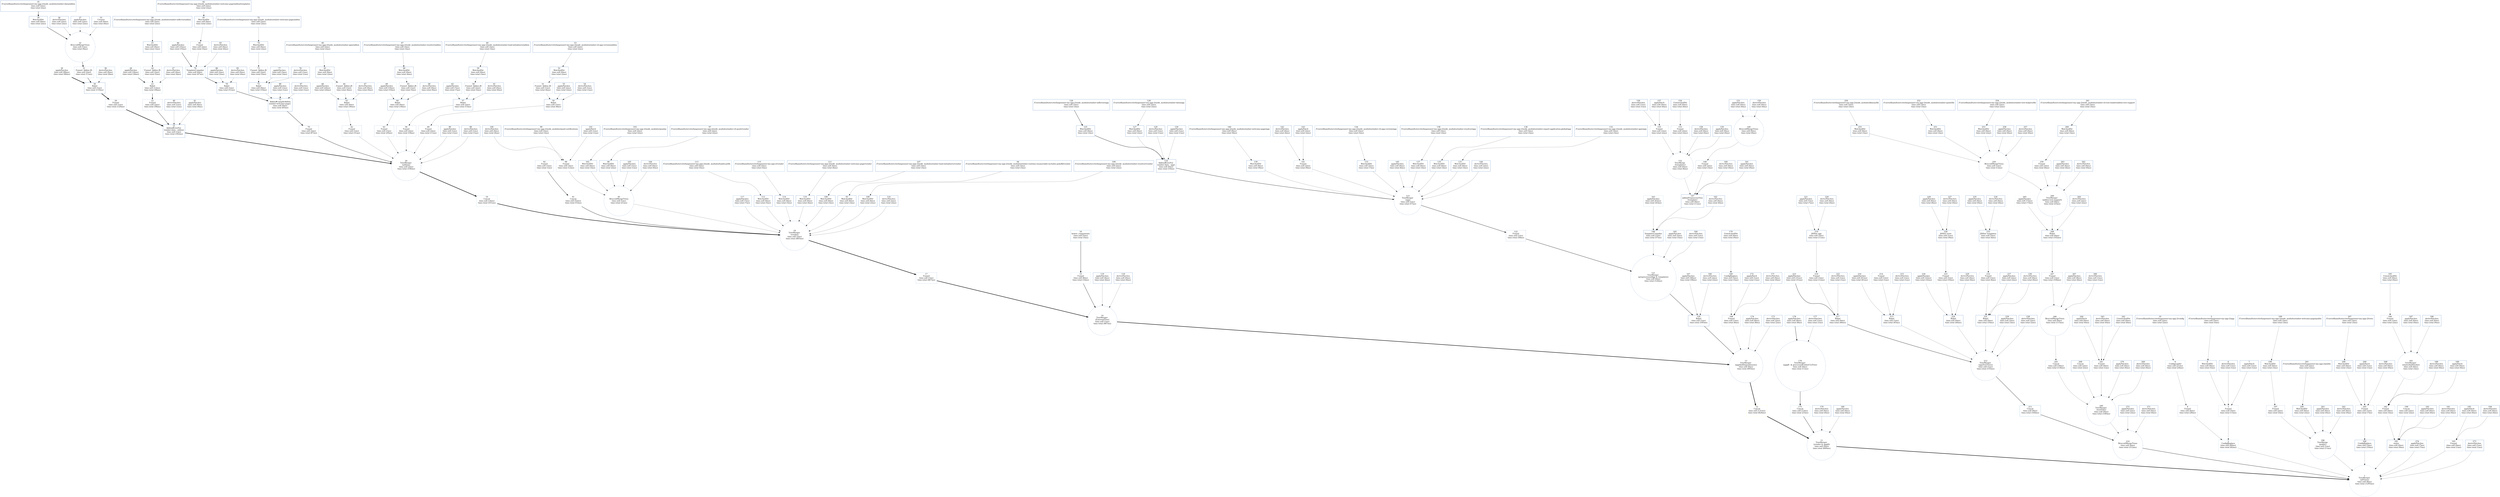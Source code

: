 digraph G { ratio = "auto" 1 [shape=circle, style=dashed, colorscheme="rdylbu9", color=8, label=" 1 
TreeMerger 
(allTrees)
 time.self (8ms) 
 time.total (1295ms) 
 "]
 11 -> 1[penwidth=3 ] 
 210 -> 1[penwidth=1.5 ] 
 2 -> 1[penwidth=0.5 ] 
 196 -> 1[penwidth=0.5 ] 
 204 -> 1[penwidth=0.5 ] 
 181 -> 1[penwidth=0.5 ] 
 274 -> 1[penwidth=0.5 ] 
 193 -> 1[penwidth=0.5 ] 
 273 -> 1[penwidth=0.5 ] 
 2 [shape=box, style=solid, colorscheme="rdylbu9", color=7, label=" 2 
ConfigReplace
 time.self (40ms) 
 time.total (82ms) 
 "]
 8 -> 2[penwidth=0.5 ] 
 3 -> 2[penwidth=0.5 ] 
 3 [shape=box, style=dashed, colorscheme="rdylbu9", color=8, label=" 3 
Funnel
 time.self (5ms) 
 time.total (13ms) 
 "]
 4 -> 3[penwidth=0.5 ] 
 6 -> 3[penwidth=0.5 ] 
 7 -> 3[penwidth=0.5 ] 
 4 [shape=box, style=solid, colorscheme="rdylbu9", color=9, label=" 4 
WatchedDir
 time.self (0ms) 
 time.total (5ms) 
 "]
 5 -> 4[penwidth=0.5 ] 
 5 [shape=box, style=solid, colorscheme="rdylbu9", color=8, label=" 5 
/Users/dhamilto/src/stefanpenner/-my-app-2/app
 time.self (5ms) 
 time.total (5ms) 
 "]
 6 [shape=box, style=solid, colorscheme="rdylbu9", color=9, label=" 6 
derivePatches
 time.self (1ms) 
 time.total (1ms) 
 "]
 7 [shape=box, style=solid, colorscheme="rdylbu9", color=9, label=" 7 
applyPatch
 time.self (1ms) 
 time.total (1ms) 
 "]
 8 [shape=box, style=dashed, colorscheme="rdylbu9", color=9, label=" 8 
Funnel
 time.self (4ms) 
 time.total (28ms) 
 "]
 9 -> 8[penwidth=0.5 ] 
 9 [shape=box, style=solid, colorscheme="rdylbu9", color=7, label=" 9 
ConfigLoader
 time.self (21ms) 
 time.total (24ms) 
 "]
 10 -> 9[penwidth=0.5 ] 
 10 [shape=box, style=solid, colorscheme="rdylbu9", color=9, label=" 10 
/Users/dhamilto/src/stefanpenner/-my-app-2/config
 time.self (2ms) 
 time.total (2ms) 
 "]
 11 [shape=circle, style=dashed, colorscheme="rdylbu9", color=9, label=" 11 
TreeMerger 
(vendor & appJS)
 time.self (0ms) 
 time.total (849ms) 
 "]
 12 -> 11[penwidth=3 ] 
 175 -> 11[penwidth=1.5 ] 
 179 -> 11[penwidth=0.5 ] 
 180 -> 11[penwidth=0.5 ] 
 12 [shape=box, style=solid, colorscheme="rdylbu9", color=5, label=" 12 
Concat
 time.self (131ms) 
 time.total (824ms) 
 "]
 13 -> 12[penwidth=3 ] 
 13 [shape=circle, style=dashed, colorscheme="rdylbu9", color=9, label=" 13 
TreeMerger 
(appAndDependencies)
 time.self (0ms) 
 time.total (693ms) 
 "]
 14 -> 13[penwidth=3 ] 
 120 -> 13[penwidth=1.5 ] 
 168 -> 13[penwidth=0.5 ] 
 174 -> 13[penwidth=0.5 ] 
 173 -> 13[penwidth=0.5 ] 
 14 [shape=circle, style=dashed, colorscheme="rdylbu9", color=9, label=" 14 
TreeMerger 
(ExternalTree)
 time.self (1ms) 
 time.total (487ms) 
 "]
 17 -> 14[penwidth=3 ] 
 15 -> 14[penwidth=1.5 ] 
 119 -> 14[penwidth=0.5 ] 
 118 -> 14[penwidth=0.5 ] 
 15 [shape=box, style=dashed, colorscheme="rdylbu9", color=8, label=" 15 
Funnel
 time.self (8ms) 
 time.total (14ms) 
 "]
 16 -> 15[penwidth=1.5 ] 
 16 [shape=box, style=solid, colorscheme="rdylbu9", color=8, label=" 16 
bower_components
 time.self (5ms) 
 time.total (5ms) 
 "]
 17 [shape=box, style=dashed, colorscheme="rdylbu9", color=9, label=" 17 
Funnel
 time.self (1ms) 
 time.total (467ms) 
 "]
 18 -> 17[penwidth=3 ] 
 18 [shape=circle, style=dashed, colorscheme="rdylbu9", color=9, label=" 18 
TreeMerger 
(vendor)
 time.self (2ms) 
 time.total (465ms) 
 "]
 19 -> 18[penwidth=3 ] 
 91 -> 18[penwidth=1.5 ] 
 95 -> 18[penwidth=0.5 ] 
 117 -> 18[penwidth=0.5 ] 
 112 -> 18[penwidth=0.5 ] 
 114 -> 18[penwidth=0.5 ] 
 110 -> 18[penwidth=0.5 ] 
 106 -> 18[penwidth=0.5 ] 
 93 -> 18[penwidth=0.5 ] 
 108 -> 18[penwidth=0.5 ] 
 116 -> 18[penwidth=0.5 ] 
 19 [shape=box, style=solid, colorscheme="rdylbu9", color=7, label=" 19 
Concat
 time.self (14ms) 
 time.total (351ms) 
 "]
 20 -> 19[penwidth=3 ] 
 20 [shape=circle, style=dashed, colorscheme="rdylbu9", color=9, label=" 20 
TreeMerger 
(addons)
 time.self (2ms) 
 time.total (336ms) 
 "]
 21 -> 20[penwidth=3 ] 
 70 -> 20[penwidth=1.5 ] 
 42 -> 20[penwidth=0.5 ] 
 63 -> 20[penwidth=0.5 ] 
 56 -> 20[penwidth=0.5 ] 
 49 -> 20[penwidth=0.5 ] 
 90 -> 20[penwidth=0.5 ] 
 89 -> 20[penwidth=0.5 ] 
 21 [shape=box, style=solid, colorscheme="rdylbu9", color=9, label=" 21 
Addon#treeFor 
(ember-data - addon)
 time.self (1ms) 
 time.total (182ms) 
 "]
 29 -> 21[penwidth=3 ] 
 22 -> 21[penwidth=1.5 ] 
 40 -> 21[penwidth=0.5 ] 
 41 -> 21[penwidth=0.5 ] 
 22 [shape=box, style=dashed, colorscheme="rdylbu9", color=9, label=" 22 
Funnel
 time.self (2ms) 
 time.total (58ms) 
 "]
 23 -> 22[penwidth=1.5 ] 
 23 [shape=box, style=solid, colorscheme="rdylbu9", color=7, label=" 23 
Babel
 time.self (12ms) 
 time.total (56ms) 
 "]
 28 -> 23[penwidth=1.5 ] 
 24 -> 23[penwidth=0.5 ] 
 27 -> 23[penwidth=0.5 ] 
 24 [shape=box, style=dashed, colorscheme="rdylbu9", color=9, label=" 24 
Funnel: Addon JS
 time.self (2ms) 
 time.total (5ms) 
 "]
 25 -> 24[penwidth=0.5 ] 
 25 [shape=box, style=solid, colorscheme="rdylbu9", color=9, label=" 25 
WatchedDir
 time.self (0ms) 
 time.total (3ms) 
 "]
 26 -> 25[penwidth=0.5 ] 
 26 [shape=box, style=solid, colorscheme="rdylbu9", color=9, label=" 26 
/Users/dhamilto/src/stefanpenner/-my-app-2/node_modules/ember-inflector/addon
 time.self (2ms) 
 time.total (2ms) 
 "]
 27 [shape=box, style=solid, colorscheme="rdylbu9", color=9, label=" 27 
derivePatches
 time.self (4ms) 
 time.total (4ms) 
 "]
 28 [shape=box, style=solid, colorscheme="rdylbu9", color=7, label=" 28 
applyPatches
 time.self (34ms) 
 time.total (34ms) 
 "]
 29 [shape=box, style=dashed, colorscheme="rdylbu9", color=9, label=" 29 
Funnel
 time.self (1ms) 
 time.total (120ms) 
 "]
 30 -> 29[penwidth=3 ] 
 30 [shape=box, style=solid, colorscheme="rdylbu9", color=9, label=" 30 
Babel
 time.self (1ms) 
 time.total (119ms) 
 "]
 39 -> 30[penwidth=3 ] 
 31 -> 30[penwidth=1.5 ] 
 38 -> 30[penwidth=0.5 ] 
 31 [shape=box, style=dashed, colorscheme="rdylbu9", color=9, label=" 31 
Funnel: Addon JS
 time.self (2ms) 
 time.total (11ms) 
 "]
 32 -> 31[penwidth=1.5 ] 
 32 [shape=circle, style=dashed, colorscheme="rdylbu9", color=9, label=" 32 
BroccoliMergeTrees
 time.self (1ms) 
 time.total (9ms) 
 "]
 34 -> 32[penwidth=1.5 ] 
 36 -> 32[penwidth=0.5 ] 
 37 -> 32[penwidth=0.5 ] 
 33 -> 32[penwidth=0.5 ] 
 33 [shape=box, style=solid, colorscheme="rdylbu9", color=9, label=" 33 
Creator
 time.self (0ms) 
 time.total (0ms) 
 "]
 34 [shape=box, style=solid, colorscheme="rdylbu9", color=9, label=" 34 
WatchedDir
 time.self (0ms) 
 time.total (2ms) 
 "]
 35 -> 34[penwidth=1.5 ] 
 35 [shape=box, style=solid, colorscheme="rdylbu9", color=9, label=" 35 
/Users/dhamilto/src/stefanpenner/-my-app-2/node_modules/ember-data/addon
 time.self (2ms) 
 time.total (2ms) 
 "]
 36 [shape=box, style=solid, colorscheme="rdylbu9", color=9, label=" 36 
derivePatches
 time.self (2ms) 
 time.total (2ms) 
 "]
 37 [shape=box, style=solid, colorscheme="rdylbu9", color=9, label=" 37 
applyPatches
 time.self (2ms) 
 time.total (2ms) 
 "]
 38 [shape=box, style=solid, colorscheme="rdylbu9", color=8, label=" 38 
derivePatches
 time.self (9ms) 
 time.total (9ms) 
 "]
 39 [shape=box, style=solid, colorscheme="rdylbu9", color=6, label=" 39 
applyPatches
 time.self (96ms) 
 time.total (96ms) 
 "]
 40 [shape=box, style=solid, colorscheme="rdylbu9", color=9, label=" 40 
derivePatches
 time.self (1ms) 
 time.total (1ms) 
 "]
 41 [shape=box, style=solid, colorscheme="rdylbu9", color=9, label=" 41 
applyPatches
 time.self (0ms) 
 time.total (0ms) 
 "]
 42 [shape=box, style=dashed, colorscheme="rdylbu9", color=9, label=" 42 
Funnel
 time.self (1ms) 
 time.total (31ms) 
 "]
 43 -> 42[penwidth=0.5 ] 
 43 [shape=box, style=solid, colorscheme="rdylbu9", color=9, label=" 43 
Babel
 time.self (0ms) 
 time.total (30ms) 
 "]
 48 -> 43[penwidth=0.5 ] 
 44 -> 43[penwidth=0.5 ] 
 47 -> 43[penwidth=0.5 ] 
 44 [shape=box, style=dashed, colorscheme="rdylbu9", color=9, label=" 44 
Funnel: Addon JS
 time.self (1ms) 
 time.total (4ms) 
 "]
 45 -> 44[penwidth=0.5 ] 
 45 [shape=box, style=solid, colorscheme="rdylbu9", color=9, label=" 45 
WatchedDir
 time.self (0ms) 
 time.total (2ms) 
 "]
 46 -> 45[penwidth=0.5 ] 
 46 [shape=box, style=solid, colorscheme="rdylbu9", color=9, label=" 46 
/Users/dhamilto/src/stefanpenner/-my-app-2/node_modules/ember-ajax/addon
 time.self (2ms) 
 time.total (2ms) 
 "]
 47 [shape=box, style=solid, colorscheme="rdylbu9", color=9, label=" 47 
derivePatches
 time.self (0ms) 
 time.total (0ms) 
 "]
 48 [shape=box, style=solid, colorscheme="rdylbu9", color=7, label=" 48 
applyPatches
 time.self (24ms) 
 time.total (24ms) 
 "]
 49 [shape=box, style=dashed, colorscheme="rdylbu9", color=9, label=" 49 
Funnel
 time.self (2ms) 
 time.total (11ms) 
 "]
 50 -> 49[penwidth=0.5 ] 
 50 [shape=box, style=solid, colorscheme="rdylbu9", color=9, label=" 50 
Babel
 time.self (1ms) 
 time.total (8ms) 
 "]
 51 -> 50[penwidth=0.5 ] 
 55 -> 50[penwidth=0.5 ] 
 54 -> 50[penwidth=0.5 ] 
 51 [shape=box, style=dashed, colorscheme="rdylbu9", color=9, label=" 51 
Funnel: Addon JS
 time.self (1ms) 
 time.total (4ms) 
 "]
 52 -> 51[penwidth=0.5 ] 
 52 [shape=box, style=solid, colorscheme="rdylbu9", color=9, label=" 52 
WatchedDir
 time.self (0ms) 
 time.total (2ms) 
 "]
 53 -> 52[penwidth=0.5 ] 
 53 [shape=box, style=solid, colorscheme="rdylbu9", color=9, label=" 53 
/Users/dhamilto/src/stefanpenner/-my-app-2/node_modules/ember-cli-app-version/addon
 time.self (2ms) 
 time.total (2ms) 
 "]
 54 [shape=box, style=solid, colorscheme="rdylbu9", color=9, label=" 54 
derivePatches
 time.self (1ms) 
 time.total (1ms) 
 "]
 55 [shape=box, style=solid, colorscheme="rdylbu9", color=9, label=" 55 
applyPatches
 time.self (2ms) 
 time.total (2ms) 
 "]
 56 [shape=box, style=dashed, colorscheme="rdylbu9", color=9, label=" 56 
Funnel
 time.self (2ms) 
 time.total (18ms) 
 "]
 57 -> 56[penwidth=0.5 ] 
 57 [shape=box, style=solid, colorscheme="rdylbu9", color=9, label=" 57 
Babel
 time.self (2ms) 
 time.total (15ms) 
 "]
 62 -> 57[penwidth=0.5 ] 
 58 -> 57[penwidth=0.5 ] 
 61 -> 57[penwidth=0.5 ] 
 58 [shape=box, style=dashed, colorscheme="rdylbu9", color=9, label=" 58 
Funnel: Addon JS
 time.self (2ms) 
 time.total (5ms) 
 "]
 59 -> 58[penwidth=0.5 ] 
 59 [shape=box, style=solid, colorscheme="rdylbu9", color=9, label=" 59 
WatchedDir
 time.self (0ms) 
 time.total (3ms) 
 "]
 60 -> 59[penwidth=0.5 ] 
 60 [shape=box, style=solid, colorscheme="rdylbu9", color=9, label=" 60 
/Users/dhamilto/src/stefanpenner/-my-app-2/node_modules/ember-load-initializers/addon
 time.self (3ms) 
 time.total (3ms) 
 "]
 61 [shape=box, style=solid, colorscheme="rdylbu9", color=9, label=" 61 
derivePatches
 time.self (0ms) 
 time.total (0ms) 
 "]
 62 [shape=box, style=solid, colorscheme="rdylbu9", color=8, label=" 62 
applyPatches
 time.self (7ms) 
 time.total (7ms) 
 "]
 63 [shape=box, style=dashed, colorscheme="rdylbu9", color=9, label=" 63 
Funnel
 time.self (1ms) 
 time.total (20ms) 
 "]
 64 -> 63[penwidth=0.5 ] 
 64 [shape=box, style=solid, colorscheme="rdylbu9", color=9, label=" 64 
Babel
 time.self (0ms) 
 time.total (18ms) 
 "]
 69 -> 64[penwidth=0.5 ] 
 65 -> 64[penwidth=0.5 ] 
 68 -> 64[penwidth=0.5 ] 
 65 [shape=box, style=dashed, colorscheme="rdylbu9", color=9, label=" 65 
Funnel: Addon JS
 time.self (1ms) 
 time.total (5ms) 
 "]
 66 -> 65[penwidth=0.5 ] 
 66 [shape=box, style=solid, colorscheme="rdylbu9", color=9, label=" 66 
WatchedDir
 time.self (0ms) 
 time.total (4ms) 
 "]
 67 -> 66[penwidth=0.5 ] 
 67 [shape=box, style=solid, colorscheme="rdylbu9", color=9, label=" 67 
/Users/dhamilto/src/stefanpenner/-my-app-2/node_modules/ember-resolver/addon
 time.self (3ms) 
 time.total (3ms) 
 "]
 68 [shape=box, style=solid, colorscheme="rdylbu9", color=9, label=" 68 
derivePatches
 time.self (0ms) 
 time.total (0ms) 
 "]
 69 [shape=box, style=solid, colorscheme="rdylbu9", color=7, label=" 69 
applyPatches
 time.self (10ms) 
 time.total (10ms) 
 "]
 70 [shape=box, style=dashed, colorscheme="rdylbu9", color=9, label=" 70 
Funnel
 time.self (2ms) 
 time.total (67ms) 
 "]
 71 -> 70[penwidth=1.5 ] 
 71 [shape=box, style=solid, colorscheme="rdylbu9", color=9, label=" 71 
Addon#compileAddon
(ember-welcome-page) 
 time.self (0ms) 
 time.total (65ms) 
 "]
 78 -> 71[penwidth=1.5 ] 
 72 -> 71[penwidth=0.5 ] 
 88 -> 71[penwidth=0.5 ] 
 87 -> 71[penwidth=0.5 ] 
 72 [shape=box, style=solid, colorscheme="rdylbu9", color=9, label=" 72 
Babel
 time.self (0ms) 
 time.total (10ms) 
 "]
 73 -> 72[penwidth=0.5 ] 
 77 -> 72[penwidth=0.5 ] 
 76 -> 72[penwidth=0.5 ] 
 73 [shape=box, style=dashed, colorscheme="rdylbu9", color=9, label=" 73 
Funnel: Addon JS
 time.self (2ms) 
 time.total (5ms) 
 "]
 74 -> 73[penwidth=0.5 ] 
 74 [shape=box, style=solid, colorscheme="rdylbu9", color=9, label=" 74 
WatchedDir
 time.self (0ms) 
 time.total (2ms) 
 "]
 75 -> 74[penwidth=0.5 ] 
 75 [shape=box, style=solid, colorscheme="rdylbu9", color=9, label=" 75 
/Users/dhamilto/src/stefanpenner/-my-app-2/node_modules/ember-welcome-page/addon
 time.self (2ms) 
 time.total (2ms) 
 "]
 76 [shape=box, style=solid, colorscheme="rdylbu9", color=9, label=" 76 
derivePatches
 time.self (1ms) 
 time.total (1ms) 
 "]
 77 [shape=box, style=solid, colorscheme="rdylbu9", color=9, label=" 77 
applyPatches
 time.self (3ms) 
 time.total (3ms) 
 "]
 78 [shape=box, style=solid, colorscheme="rdylbu9", color=9, label=" 78 
Babel
 time.self (1ms) 
 time.total (51ms) 
 "]
 79 -> 78[penwidth=1.5 ] 
 86 -> 78[penwidth=0.5 ] 
 85 -> 78[penwidth=0.5 ] 
 79 [shape=box, style=solid, colorscheme="rdylbu9", color=8, label=" 79 
TemplateCompiler
 time.self (6ms) 
 time.total (47ms) 
 "]
 84 -> 79[penwidth=1.5 ] 
 80 -> 79[penwidth=0.5 ] 
 83 -> 79[penwidth=0.5 ] 
 80 [shape=box, style=dashed, colorscheme="rdylbu9", color=9, label=" 80 
Funnel
 time.self (2ms) 
 time.total (5ms) 
 "]
 81 -> 80[penwidth=0.5 ] 
 81 [shape=box, style=solid, colorscheme="rdylbu9", color=9, label=" 81 
WatchedDir
 time.self (0ms) 
 time.total (2ms) 
 "]
 82 -> 81[penwidth=0.5 ] 
 82 [shape=box, style=solid, colorscheme="rdylbu9", color=9, label=" 82 
/Users/dhamilto/src/stefanpenner/-my-app-2/node_modules/ember-welcome-page/addon/templates
 time.self (2ms) 
 time.total (2ms) 
 "]
 83 [shape=box, style=solid, colorscheme="rdylbu9", color=9, label=" 83 
derivePatches
 time.self (0ms) 
 time.total (0ms) 
 "]
 84 [shape=box, style=solid, colorscheme="rdylbu9", color=7, label=" 84 
applyPatches
 time.self (35ms) 
 time.total (35ms) 
 "]
 85 [shape=box, style=solid, colorscheme="rdylbu9", color=9, label=" 85 
derivePatches
 time.self (0ms) 
 time.total (0ms) 
 "]
 86 [shape=box, style=solid, colorscheme="rdylbu9", color=9, label=" 86 
applyPatches
 time.self (2ms) 
 time.total (2ms) 
 "]
 87 [shape=box, style=solid, colorscheme="rdylbu9", color=9, label=" 87 
derivePatches
 time.self (1ms) 
 time.total (1ms) 
 "]
 88 [shape=box, style=solid, colorscheme="rdylbu9", color=9, label=" 88 
applyPatches
 time.self (1ms) 
 time.total (1ms) 
 "]
 89 [shape=box, style=solid, colorscheme="rdylbu9", color=9, label=" 89 
derivePatches
 time.self (1ms) 
 time.total (1ms) 
 "]
 90 [shape=box, style=solid, colorscheme="rdylbu9", color=9, label=" 90 
applyPatches
 time.self (1ms) 
 time.total (1ms) 
 "]
 91 [shape=box, style=solid, colorscheme="rdylbu9", color=6, label=" 91 
Concat
 time.self (52ms) 
 time.total (53ms) 
 "]
 92 -> 91[penwidth=1.5 ] 
 92 [shape=box, style=dashed, colorscheme="rdylbu9", color=9, label=" 92 
Funnel
 time.self (1ms) 
 time.total (1ms) 
 "]
 93 [shape=box, style=solid, colorscheme="rdylbu9", color=9, label=" 93 
WatchedDir
 time.self (0ms) 
 time.total (3ms) 
 "]
 94 -> 93[penwidth=0.5 ] 
 94 [shape=box, style=solid, colorscheme="rdylbu9", color=9, label=" 94 
/Users/dhamilto/src/stefanpenner/-my-app-2/node_modules/ember-runtime-enumerable-includes-polyfill/vendor
 time.self (3ms) 
 time.total (3ms) 
 "]
 95 [shape=circle, style=dashed, colorscheme="rdylbu9", color=9, label=" 95 
BroccoliMergeTrees
 time.self (1ms) 
 time.total (21ms) 
 "]
 98 -> 95[penwidth=0.5 ] 
 102 -> 95[penwidth=0.5 ] 
 96 -> 95[penwidth=0.5 ] 
 105 -> 95[penwidth=0.5 ] 
 104 -> 95[penwidth=0.5 ] 
 96 [shape=box, style=solid, colorscheme="rdylbu9", color=9, label=" 96 
WatchedDir
 time.self (0ms) 
 time.total (2ms) 
 "]
 97 -> 96[penwidth=0.5 ] 
 97 [shape=box, style=solid, colorscheme="rdylbu9", color=9, label=" 97 
/Users/dhamilto/src/stefanpenner/-my-app-2/node_modules/ember-cli-qunit/vendor
 time.self (2ms) 
 time.total (2ms) 
 "]
 98 [shape=box, style=dashed, colorscheme="rdylbu9", color=9, label=" 98 
Funnel
 time.self (3ms) 
 time.total (12ms) 
 "]
 100 -> 98[penwidth=0.5 ] 
 99 -> 98[penwidth=0.5 ] 
 101 -> 98[penwidth=0.5 ] 
 99 [shape=box, style=solid, colorscheme="rdylbu9", color=9, label=" 99 
/Users/dhamilto/src/stefanpenner/-my-app-2/node_modules/qunit-notifications
 time.self (3ms) 
 time.total (3ms) 
 "]
 100 [shape=box, style=solid, colorscheme="rdylbu9", color=9, label=" 100 
derivePatches
 time.self (4ms) 
 time.total (4ms) 
 "]
 101 [shape=box, style=solid, colorscheme="rdylbu9", color=9, label=" 101 
applyPatch
 time.self (1ms) 
 time.total (1ms) 
 "]
 102 [shape=box, style=solid, colorscheme="rdylbu9", color=9, label=" 102 
WatchedDir
 time.self (0ms) 
 time.total (3ms) 
 "]
 103 -> 102[penwidth=0.5 ] 
 103 [shape=box, style=solid, colorscheme="rdylbu9", color=9, label=" 103 
/Users/dhamilto/src/stefanpenner/-my-app-2/node_modules/qunitjs
 time.self (2ms) 
 time.total (2ms) 
 "]
 104 [shape=box, style=solid, colorscheme="rdylbu9", color=9, label=" 104 
derivePatches
 time.self (0ms) 
 time.total (0ms) 
 "]
 105 [shape=box, style=solid, colorscheme="rdylbu9", color=9, label=" 105 
applyPatches
 time.self (1ms) 
 time.total (1ms) 
 "]
 106 [shape=box, style=solid, colorscheme="rdylbu9", color=9, label=" 106 
WatchedDir
 time.self (0ms) 
 time.total (3ms) 
 "]
 107 -> 106[penwidth=0.5 ] 
 107 [shape=box, style=solid, colorscheme="rdylbu9", color=9, label=" 107 
/Users/dhamilto/src/stefanpenner/-my-app-2/node_modules/ember-load-initializers/vendor
 time.self (3ms) 
 time.total (3ms) 
 "]
 108 [shape=box, style=solid, colorscheme="rdylbu9", color=9, label=" 108 
WatchedDir
 time.self (0ms) 
 time.total (2ms) 
 "]
 109 -> 108[penwidth=0.5 ] 
 109 [shape=box, style=solid, colorscheme="rdylbu9", color=9, label=" 109 
/Users/dhamilto/src/stefanpenner/-my-app-2/node_modules/ember-resolver/vendor
 time.self (2ms) 
 time.total (2ms) 
 "]
 110 [shape=box, style=solid, colorscheme="rdylbu9", color=9, label=" 110 
WatchedDir
 time.self (0ms) 
 time.total (4ms) 
 "]
 111 -> 110[penwidth=0.5 ] 
 111 [shape=box, style=solid, colorscheme="rdylbu9", color=9, label=" 111 
/Users/dhamilto/src/stefanpenner/-my-app-2/node_modules/ember-welcome-page/vendor
 time.self (4ms) 
 time.total (4ms) 
 "]
 112 [shape=box, style=solid, colorscheme="rdylbu9", color=9, label=" 112 
WatchedDir
 time.self (0ms) 
 time.total (5ms) 
 "]
 113 -> 112[penwidth=0.5 ] 
 113 [shape=box, style=solid, colorscheme="rdylbu9", color=8, label=" 113 
/Users/dhamilto/src/stefanpenner/-my-app-2/node_modules/loader.js/lib
 time.self (5ms) 
 time.total (5ms) 
 "]
 114 [shape=box, style=solid, colorscheme="rdylbu9", color=9, label=" 114 
WatchedDir
 time.self (0ms) 
 time.total (5ms) 
 "]
 115 -> 114[penwidth=0.5 ] 
 115 [shape=box, style=solid, colorscheme="rdylbu9", color=8, label=" 115 
/Users/dhamilto/src/stefanpenner/-my-app-2/vendor
 time.self (5ms) 
 time.total (5ms) 
 "]
 116 [shape=box, style=solid, colorscheme="rdylbu9", color=9, label=" 116 
derivePatches
 time.self (2ms) 
 time.total (2ms) 
 "]
 117 [shape=box, style=solid, colorscheme="rdylbu9", color=8, label=" 117 
applyPatches
 time.self (7ms) 
 time.total (7ms) 
 "]
 118 [shape=box, style=solid, colorscheme="rdylbu9", color=9, label=" 118 
derivePatches
 time.self (0ms) 
 time.total (0ms) 
 "]
 119 [shape=box, style=solid, colorscheme="rdylbu9", color=9, label=" 119 
applyPatches
 time.self (4ms) 
 time.total (4ms) 
 "]
 120 [shape=box, style=solid, colorscheme="rdylbu9", color=9, label=" 120 
Babel
 time.self (1ms) 
 time.total (185ms) 
 "]
 121 -> 120[penwidth=1.5 ] 
 167 -> 120[penwidth=0.5 ] 
 166 -> 120[penwidth=0.5 ] 
 121 [shape=circle, style=dashed, colorscheme="rdylbu9", color=9, label=" 121 
TreeMerger 
(preprocessedApp & templates)
 time.self (0ms) 
 time.total (124ms) 
 "]
 122 -> 121[penwidth=1.5 ] 
 146 -> 121[penwidth=0.5 ] 
 165 -> 121[penwidth=0.5 ] 
 164 -> 121[penwidth=0.5 ] 
 122 [shape=box, style=dashed, colorscheme="rdylbu9", color=9, label=" 122 
Funnel
 time.self (1ms) 
 time.total (58ms) 
 "]
 123 -> 122[penwidth=1.5 ] 
 123 [shape=circle, style=dashed, colorscheme="rdylbu9", color=9, label=" 123 
TreeMerger 
(app)
 time.self (1ms) 
 time.total (57ms) 
 "]
 124 -> 123[penwidth=1.5 ] 
 139 -> 123[penwidth=0.5 ] 
 141 -> 123[penwidth=0.5 ] 
 133 -> 123[penwidth=0.5 ] 
 145 -> 123[penwidth=0.5 ] 
 137 -> 123[penwidth=0.5 ] 
 135 -> 123[penwidth=0.5 ] 
 131 -> 123[penwidth=0.5 ] 
 144 -> 123[penwidth=0.5 ] 
 124 [shape=box, style=solid, colorscheme="rdylbu9", color=9, label=" 124 
Addon#treeFor 
(ember-data - app)
 time.self (0ms) 
 time.total (10ms) 
 "]
 125 -> 124[penwidth=1.5 ] 
 127 -> 124[penwidth=0.5 ] 
 129 -> 124[penwidth=0.5 ] 
 130 -> 124[penwidth=0.5 ] 
 125 [shape=box, style=solid, colorscheme="rdylbu9", color=9, label=" 125 
WatchedDir
 time.self (0ms) 
 time.total (3ms) 
 "]
 126 -> 125[penwidth=1.5 ] 
 126 [shape=box, style=solid, colorscheme="rdylbu9", color=9, label=" 126 
/Users/dhamilto/src/stefanpenner/-my-app-2/node_modules/ember-inflector/app
 time.self (3ms) 
 time.total (3ms) 
 "]
 127 [shape=box, style=solid, colorscheme="rdylbu9", color=9, label=" 127 
WatchedDir
 time.self (0ms) 
 time.total (2ms) 
 "]
 128 -> 127[penwidth=0.5 ] 
 128 [shape=box, style=solid, colorscheme="rdylbu9", color=9, label=" 128 
/Users/dhamilto/src/stefanpenner/-my-app-2/node_modules/ember-data/app
 time.self (2ms) 
 time.total (2ms) 
 "]
 129 [shape=box, style=solid, colorscheme="rdylbu9", color=9, label=" 129 
derivePatches
 time.self (1ms) 
 time.total (1ms) 
 "]
 130 [shape=box, style=solid, colorscheme="rdylbu9", color=9, label=" 130 
applyPatches
 time.self (1ms) 
 time.total (1ms) 
 "]
 131 [shape=box, style=solid, colorscheme="rdylbu9", color=9, label=" 131 
WatchedDir
 time.self (0ms) 
 time.total (3ms) 
 "]
 132 -> 131[penwidth=0.5 ] 
 132 [shape=box, style=solid, colorscheme="rdylbu9", color=9, label=" 132 
/Users/dhamilto/src/stefanpenner/-my-app-2/node_modules/ember-ajax/app
 time.self (3ms) 
 time.total (3ms) 
 "]
 133 [shape=box, style=solid, colorscheme="rdylbu9", color=9, label=" 133 
WatchedDir
 time.self (2ms) 
 time.total (7ms) 
 "]
 134 -> 133[penwidth=0.5 ] 
 134 [shape=box, style=solid, colorscheme="rdylbu9", color=8, label=" 134 
/Users/dhamilto/src/stefanpenner/-my-app-2/node_modules/ember-cli-app-version/app
 time.self (5ms) 
 time.total (5ms) 
 "]
 135 [shape=box, style=solid, colorscheme="rdylbu9", color=9, label=" 135 
WatchedDir
 time.self (0ms) 
 time.total (3ms) 
 "]
 136 -> 135[penwidth=0.5 ] 
 136 [shape=box, style=solid, colorscheme="rdylbu9", color=9, label=" 136 
/Users/dhamilto/src/stefanpenner/-my-app-2/node_modules/ember-export-application-global/app
 time.self (3ms) 
 time.total (3ms) 
 "]
 137 [shape=box, style=solid, colorscheme="rdylbu9", color=9, label=" 137 
WatchedDir
 time.self (0ms) 
 time.total (3ms) 
 "]
 138 -> 137[penwidth=0.5 ] 
 138 [shape=box, style=solid, colorscheme="rdylbu9", color=9, label=" 138 
/Users/dhamilto/src/stefanpenner/-my-app-2/node_modules/ember-resolver/app
 time.self (3ms) 
 time.total (3ms) 
 "]
 139 [shape=box, style=solid, colorscheme="rdylbu9", color=9, label=" 139 
WatchedDir
 time.self (0ms) 
 time.total (9ms) 
 "]
 140 -> 139[penwidth=0.5 ] 
 140 [shape=box, style=solid, colorscheme="rdylbu9", color=8, label=" 140 
/Users/dhamilto/src/stefanpenner/-my-app-2/node_modules/ember-welcome-page/app
 time.self (9ms) 
 time.total (9ms) 
 "]
 141 [shape=box, style=dashed, colorscheme="rdylbu9", color=9, label=" 141 
Funnel
 time.self (2ms) 
 time.total (9ms) 
 "]
 142 -> 141[penwidth=0.5 ] 
 143 -> 141[penwidth=0.5 ] 
 142 [shape=box, style=solid, colorscheme="rdylbu9", color=9, label=" 142 
derivePatches
 time.self (4ms) 
 time.total (4ms) 
 "]
 143 [shape=box, style=solid, colorscheme="rdylbu9", color=9, label=" 143 
applyPatch
 time.self (2ms) 
 time.total (2ms) 
 "]
 144 [shape=box, style=solid, colorscheme="rdylbu9", color=9, label=" 144 
derivePatches
 time.self (2ms) 
 time.total (2ms) 
 "]
 145 [shape=box, style=solid, colorscheme="rdylbu9", color=8, label=" 145 
applyPatches
 time.self (6ms) 
 time.total (6ms) 
 "]
 146 [shape=box, style=solid, colorscheme="rdylbu9", color=9, label=" 146 
TemplateCompiler
 time.self (1ms) 
 time.total (57ms) 
 "]
 163 -> 146[penwidth=0.5 ] 
 147 -> 146[penwidth=0.5 ] 
 162 -> 146[penwidth=0.5 ] 
 147 [shape=box, style=solid, colorscheme="rdylbu9", color=9, label=" 147 
addonPreprocessTree
(template)
 time.self (0ms) 
 time.total (11ms) 
 "]
 152 -> 147[penwidth=0.5 ] 
 148 -> 147[penwidth=0.5 ] 
 160 -> 147[penwidth=0.5 ] 
 161 -> 147[penwidth=0.5 ] 
 148 [shape=box, style=dashed, colorscheme="rdylbu9", color=9, label=" 148 
Funnel
 time.self (2ms) 
 time.total (3ms) 
 "]
 149 -> 148[penwidth=0.5 ] 
 149 [shape=circle, style=dashed, colorscheme="rdylbu9", color=9, label=" 149 
BroccoliMergeTrees
 time.self (0ms) 
 time.total (0ms) 
 "]
 151 -> 149[penwidth=0.5 ] 
 150 -> 149[penwidth=0.5 ] 
 150 [shape=box, style=solid, colorscheme="rdylbu9", color=9, label=" 150 
derivePatches
 time.self (0ms) 
 time.total (0ms) 
 "]
 151 [shape=box, style=solid, colorscheme="rdylbu9", color=9, label=" 151 
applyPatches
 time.self (0ms) 
 time.total (0ms) 
 "]
 152 [shape=circle, style=dashed, colorscheme="rdylbu9", color=9, label=" 152 
TreeMerge 
(templates)
 time.self (0ms) 
 time.total (6ms) 
 "]
 155 -> 152[penwidth=0.5 ] 
 153 -> 152[penwidth=0.5 ] 
 158 -> 152[penwidth=0.5 ] 
 159 -> 152[penwidth=0.5 ] 
 153 [shape=box, style=dashed, colorscheme="rdylbu9", color=9, label=" 153 
Funnel
 time.self (2ms) 
 time.total (2ms) 
 "]
 154 -> 153[penwidth=0.5 ] 
 154 [shape=box, style=solid, colorscheme="rdylbu9", color=9, label=" 154 
UnwatchedDir
 time.self (0ms) 
 time.total (0ms) 
 "]
 155 [shape=box, style=dashed, colorscheme="rdylbu9", color=9, label=" 155 
Funnel
 time.self (1ms) 
 time.total (2ms) 
 "]
 156 -> 155[penwidth=0.5 ] 
 157 -> 155[penwidth=0.5 ] 
 156 [shape=box, style=solid, colorscheme="rdylbu9", color=9, label=" 156 
derivePatches
 time.self (1ms) 
 time.total (1ms) 
 "]
 157 [shape=box, style=solid, colorscheme="rdylbu9", color=9, label=" 157 
applyPatch
 time.self (0ms) 
 time.total (0ms) 
 "]
 158 [shape=box, style=solid, colorscheme="rdylbu9", color=9, label=" 158 
derivePatches
 time.self (0ms) 
 time.total (0ms) 
 "]
 159 [shape=box, style=solid, colorscheme="rdylbu9", color=9, label=" 159 
applyPatches
 time.self (0ms) 
 time.total (0ms) 
 "]
 160 [shape=box, style=solid, colorscheme="rdylbu9", color=9, label=" 160 
derivePatches
 time.self (0ms) 
 time.total (0ms) 
 "]
 161 [shape=box, style=solid, colorscheme="rdylbu9", color=9, label=" 161 
applyPatches
 time.self (0ms) 
 time.total (0ms) 
 "]
 162 [shape=box, style=solid, colorscheme="rdylbu9", color=9, label=" 162 
derivePatches
 time.self (0ms) 
 time.total (0ms) 
 "]
 163 [shape=box, style=solid, colorscheme="rdylbu9", color=7, label=" 163 
applyPatches
 time.self (43ms) 
 time.total (43ms) 
 "]
 164 [shape=box, style=solid, colorscheme="rdylbu9", color=9, label=" 164 
derivePatches
 time.self (1ms) 
 time.total (1ms) 
 "]
 165 [shape=box, style=solid, colorscheme="rdylbu9", color=8, label=" 165 
applyPatches
 time.self (5ms) 
 time.total (5ms) 
 "]
 166 [shape=box, style=solid, colorscheme="rdylbu9", color=9, label=" 166 
derivePatches
 time.self (2ms) 
 time.total (2ms) 
 "]
 167 [shape=box, style=solid, colorscheme="rdylbu9", color=6, label=" 167 
applyPatches
 time.self (58ms) 
 time.total (58ms) 
 "]
 168 [shape=box, style=dashed, colorscheme="rdylbu9", color=9, label=" 168 
Funnel
 time.self (1ms) 
 time.total (8ms) 
 "]
 169 -> 168[penwidth=0.5 ] 
 172 -> 168[penwidth=0.5 ] 
 171 -> 168[penwidth=0.5 ] 
 169 [shape=box, style=solid, colorscheme="rdylbu9", color=8, label=" 169 
ConfigReplace
 time.self (5ms) 
 time.total (5ms) 
 "]
 170 -> 169[penwidth=0.5 ] 
 170 [shape=box, style=solid, colorscheme="rdylbu9", color=9, label=" 170 
UnwatchedDir
 time.self (0ms) 
 time.total (0ms) 
 "]
 171 [shape=box, style=solid, colorscheme="rdylbu9", color=9, label=" 171 
derivePatches
 time.self (0ms) 
 time.total (0ms) 
 "]
 172 [shape=box, style=solid, colorscheme="rdylbu9", color=9, label=" 172 
applyPatch
 time.self (1ms) 
 time.total (1ms) 
 "]
 173 [shape=box, style=solid, colorscheme="rdylbu9", color=9, label=" 173 
derivePatches
 time.self (2ms) 
 time.total (2ms) 
 "]
 174 [shape=box, style=solid, colorscheme="rdylbu9", color=8, label=" 174 
applyPatches
 time.self (8ms) 
 time.total (8ms) 
 "]
 175 [shape=box, style=solid, colorscheme="rdylbu9", color=7, label=" 175 
Concat
 time.self (12ms) 
 time.total (23ms) 
 "]
 176 -> 175[penwidth=1.5 ] 
 176 [shape=circle, style=dashed, colorscheme="rdylbu9", color=9, label=" 176 
TreeMerger 
(appJS  & processedEmberCLITree)
 time.self (0ms) 
 time.total (11ms) 
 "]
 178 -> 176[penwidth=1.5 ] 
 177 -> 176[penwidth=0.5 ] 
 177 [shape=box, style=solid, colorscheme="rdylbu9", color=9, label=" 177 
derivePatches
 time.self (1ms) 
 time.total (1ms) 
 "]
 178 [shape=box, style=solid, colorscheme="rdylbu9", color=8, label=" 178 
applyPatches
 time.self (8ms) 
 time.total (8ms) 
 "]
 179 [shape=box, style=solid, colorscheme="rdylbu9", color=9, label=" 179 
derivePatches
 time.self (0ms) 
 time.total (0ms) 
 "]
 180 [shape=box, style=solid, colorscheme="rdylbu9", color=9, label=" 180 
applyPatches
 time.self (0ms) 
 time.total (0ms) 
 "]
 181 [shape=box, style=solid, colorscheme="rdylbu9", color=9, label=" 181 
styles
 time.self (0ms) 
 time.total (9ms) 
 "]
 182 -> 181[penwidth=0.5 ] 
 190 -> 181[penwidth=0.5 ] 
 192 -> 181[penwidth=0.5 ] 
 191 -> 181[penwidth=0.5 ] 
 182 [shape=box, style=dashed, colorscheme="rdylbu9", color=9, label=" 182 
Funnel
 time.self (0ms) 
 time.total (5ms) 
 "]
 183 -> 182[penwidth=0.5 ] 
 188 -> 182[penwidth=0.5 ] 
 189 -> 182[penwidth=0.5 ] 
 183 [shape=circle, style=dashed, colorscheme="rdylbu9", color=9, label=" 183 
TreeMerger 
(stylesAndVendor)
 time.self (0ms) 
 time.total (3ms) 
 "]
 184 -> 183[penwidth=0.5 ] 
 187 -> 183[penwidth=0.5 ] 
 186 -> 183[penwidth=0.5 ] 
 184 [shape=box, style=dashed, colorscheme="rdylbu9", color=9, label=" 184 
Funnel
 time.self (1ms) 
 time.total (2ms) 
 "]
 185 -> 184[penwidth=0.5 ] 
 185 [shape=box, style=solid, colorscheme="rdylbu9", color=9, label=" 185 
UnwatchedDir
 time.self (0ms) 
 time.total (0ms) 
 "]
 186 [shape=box, style=solid, colorscheme="rdylbu9", color=9, label=" 186 
derivePatches
 time.self (0ms) 
 time.total (0ms) 
 "]
 187 [shape=box, style=solid, colorscheme="rdylbu9", color=9, label=" 187 
applyPatches
 time.self (0ms) 
 time.total (0ms) 
 "]
 188 [shape=box, style=solid, colorscheme="rdylbu9", color=9, label=" 188 
derivePatches
 time.self (0ms) 
 time.total (0ms) 
 "]
 189 [shape=box, style=solid, colorscheme="rdylbu9", color=9, label=" 189 
applyPatch
 time.self (0ms) 
 time.total (0ms) 
 "]
 190 [shape=box, style=solid, colorscheme="rdylbu9", color=9, label=" 190 
Concat
 time.self (2ms) 
 time.total (2ms) 
 "]
 191 [shape=box, style=solid, colorscheme="rdylbu9", color=9, label=" 191 
derivePatches
 time.self (0ms) 
 time.total (0ms) 
 "]
 192 [shape=box, style=solid, colorscheme="rdylbu9", color=9, label=" 192 
applyPatches
 time.self (0ms) 
 time.total (0ms) 
 "]
 193 [shape=box, style=dashed, colorscheme="rdylbu9", color=9, label=" 193 
Funnel
 time.self (0ms) 
 time.total (1ms) 
 "]
 195 -> 193[penwidth=0.5 ] 
 194 -> 193[penwidth=0.5 ] 
 194 [shape=box, style=solid, colorscheme="rdylbu9", color=9, label=" 194 
derivePatches
 time.self (0ms) 
 time.total (0ms) 
 "]
 195 [shape=box, style=solid, colorscheme="rdylbu9", color=9, label=" 195 
applyPatch
 time.self (0ms) 
 time.total (0ms) 
 "]
 196 [shape=circle, style=dashed, colorscheme="rdylbu9", color=9, label=" 196 
TreeMerge 
(public)
 time.self (1ms) 
 time.total (11ms) 
 "]
 197 -> 196[penwidth=0.5 ] 
 200 -> 196[penwidth=0.5 ] 
 203 -> 196[penwidth=0.5 ] 
 202 -> 196[penwidth=0.5 ] 
 197 [shape=box, style=dashed, colorscheme="rdylbu9", color=9, label=" 197 
Funnel
 time.self (2ms) 
 time.total (5ms) 
 "]
 198 -> 197[penwidth=0.5 ] 
 198 [shape=box, style=solid, colorscheme="rdylbu9", color=9, label=" 198 
WatchedDir
 time.self (0ms) 
 time.total (3ms) 
 "]
 199 -> 198[penwidth=0.5 ] 
 199 [shape=box, style=solid, colorscheme="rdylbu9", color=9, label=" 199 
/Users/dhamilto/src/stefanpenner/-my-app-2/node_modules/ember-welcome-page/public
 time.self (3ms) 
 time.total (3ms) 
 "]
 200 [shape=box, style=solid, colorscheme="rdylbu9", color=9, label=" 200 
WatchedDir
 time.self (0ms) 
 time.total (2ms) 
 "]
 201 -> 200[penwidth=0.5 ] 
 201 [shape=box, style=solid, colorscheme="rdylbu9", color=9, label=" 201 
/Users/dhamilto/src/stefanpenner/-my-app-2/public
 time.self (2ms) 
 time.total (2ms) 
 "]
 202 [shape=box, style=solid, colorscheme="rdylbu9", color=9, label=" 202 
derivePatches
 time.self (0ms) 
 time.total (0ms) 
 "]
 203 [shape=box, style=solid, colorscheme="rdylbu9", color=9, label=" 203 
applyPatches
 time.self (0ms) 
 time.total (0ms) 
 "]
 204 [shape=box, style=solid, colorscheme="rdylbu9", color=9, label=" 204 
ConfigReplace
 time.self (3ms) 
 time.total (10ms) 
 "]
 205 -> 204[penwidth=0.5 ] 
 205 [shape=box, style=dashed, colorscheme="rdylbu9", color=9, label=" 205 
Funnel
 time.self (1ms) 
 time.total (7ms) 
 "]
 206 -> 205[penwidth=0.5 ] 
 209 -> 205[penwidth=0.5 ] 
 208 -> 205[penwidth=0.5 ] 
 206 [shape=box, style=solid, colorscheme="rdylbu9", color=9, label=" 206 
WatchedDir
 time.self (0ms) 
 time.total (3ms) 
 "]
 207 -> 206[penwidth=0.5 ] 
 207 [shape=box, style=solid, colorscheme="rdylbu9", color=9, label=" 207 
/Users/dhamilto/src/stefanpenner/-my-app-2/tests
 time.self (3ms) 
 time.total (3ms) 
 "]
 208 [shape=box, style=solid, colorscheme="rdylbu9", color=9, label=" 208 
derivePatches
 time.self (0ms) 
 time.total (0ms) 
 "]
 209 [shape=box, style=solid, colorscheme="rdylbu9", color=9, label=" 209 
applyPatch
 time.self (1ms) 
 time.total (1ms) 
 "]
 210 [shape=circle, style=dashed, colorscheme="rdylbu9", color=9, label=" 210 
BroccoliMergeTrees
 time.self (4ms) 
 time.total (312ms) 
 "]
 211 -> 210[penwidth=1.5 ] 
 240 -> 210[penwidth=0.5 ] 
 272 -> 210[penwidth=0.5 ] 
 271 -> 210[penwidth=0.5 ] 
 211 [shape=box, style=solid, colorscheme="rdylbu9", color=8, label=" 211 
Concat
 time.self (9ms) 
 time.total (164ms) 
 "]
 212 -> 211[penwidth=1.5 ] 
 212 [shape=circle, style=dashed, colorscheme="rdylbu9", color=9, label=" 212 
TreeMerger 
(appTestTrees)
 time.self (1ms) 
 time.total (155ms) 
 "]
 217 -> 212[penwidth=1.5 ] 
 213 -> 212[penwidth=0.5 ] 
 224 -> 212[penwidth=0.5 ] 
 231 -> 212[penwidth=0.5 ] 
 239 -> 212[penwidth=0.5 ] 
 238 -> 212[penwidth=0.5 ] 
 213 [shape=box, style=solid, colorscheme="rdylbu9", color=9, label=" 213 
Babel
 time.self (1ms) 
 time.total (45ms) 
 "]
 216 -> 213[penwidth=0.5 ] 
 214 -> 213[penwidth=0.5 ] 
 215 -> 213[penwidth=0.5 ] 
 214 [shape=box, style=dashed, colorscheme="rdylbu9", color=9, label=" 214 
Funnel
 time.self (1ms) 
 time.total (1ms) 
 "]
 215 [shape=box, style=solid, colorscheme="rdylbu9", color=9, label=" 215 
derivePatches
 time.self (1ms) 
 time.total (1ms) 
 "]
 216 [shape=box, style=solid, colorscheme="rdylbu9", color=7, label=" 216 
applyPatches
 time.self (41ms) 
 time.total (41ms) 
 "]
 217 [shape=box, style=solid, colorscheme="rdylbu9", color=9, label=" 217 
Babel
 time.self (0ms) 
 time.total (46ms) 
 "]
 223 -> 217[penwidth=1.5 ] 
 218 -> 217[penwidth=0.5 ] 
 222 -> 217[penwidth=0.5 ] 
 218 [shape=box, style=dashed, colorscheme="rdylbu9", color=9, label=" 218 
Funnel
 time.self (1ms) 
 time.total (12ms) 
 "]
 219 -> 218[penwidth=0.5 ] 
 219 [shape=box, style=solid, colorscheme="rdylbu9", color=9, label=" 219 
JSHint app
 time.self (3ms) 
 time.total (11ms) 
 "]
 221 -> 219[penwidth=0.5 ] 
 220 -> 219[penwidth=0.5 ] 
 220 [shape=box, style=solid, colorscheme="rdylbu9", color=9, label=" 220 
derivePatches
 time.self (0ms) 
 time.total (0ms) 
 "]
 221 [shape=box, style=solid, colorscheme="rdylbu9", color=8, label=" 221 
applyPatches
 time.self (7ms) 
 time.total (7ms) 
 "]
 222 [shape=box, style=solid, colorscheme="rdylbu9", color=9, label=" 222 
derivePatches
 time.self (1ms) 
 time.total (1ms) 
 "]
 223 [shape=box, style=solid, colorscheme="rdylbu9", color=7, label=" 223 
applyPatches
 time.self (31ms) 
 time.total (31ms) 
 "]
 224 [shape=box, style=solid, colorscheme="rdylbu9", color=9, label=" 224 
Babel
 time.self (0ms) 
 time.total (44ms) 
 "]
 230 -> 224[penwidth=0.5 ] 
 225 -> 224[penwidth=0.5 ] 
 229 -> 224[penwidth=0.5 ] 
 225 [shape=box, style=dashed, colorscheme="rdylbu9", color=9, label=" 225 
Funnel
 time.self (1ms) 
 time.total (10ms) 
 "]
 226 -> 225[penwidth=0.5 ] 
 226 [shape=box, style=solid, colorscheme="rdylbu9", color=9, label=" 226 
JSHint tests
 time.self (1ms) 
 time.total (9ms) 
 "]
 228 -> 226[penwidth=0.5 ] 
 227 -> 226[penwidth=0.5 ] 
 227 [shape=box, style=solid, colorscheme="rdylbu9", color=9, label=" 227 
derivePatches
 time.self (0ms) 
 time.total (0ms) 
 "]
 228 [shape=box, style=solid, colorscheme="rdylbu9", color=8, label=" 228 
applyPatches
 time.self (6ms) 
 time.total (6ms) 
 "]
 229 [shape=box, style=solid, colorscheme="rdylbu9", color=9, label=" 229 
derivePatches
 time.self (0ms) 
 time.total (0ms) 
 "]
 230 [shape=box, style=solid, colorscheme="rdylbu9", color=7, label=" 230 
applyPatches
 time.self (32ms) 
 time.total (32ms) 
 "]
 231 [shape=box, style=solid, colorscheme="rdylbu9", color=9, label=" 231 
Babel
 time.self (0ms) 
 time.total (10ms) 
 "]
 232 -> 231[penwidth=0.5 ] 
 237 -> 231[penwidth=0.5 ] 
 236 -> 231[penwidth=0.5 ] 
 232 [shape=box, style=dashed, colorscheme="rdylbu9", color=9, label=" 232 
Funnel
 time.self (1ms) 
 time.total (6ms) 
 "]
 233 -> 232[penwidth=0.5 ] 
 233 [shape=box, style=solid, colorscheme="rdylbu9", color=9, label=" 233 
JSHint templates
 time.self (3ms) 
 time.total (4ms) 
 "]
 235 -> 233[penwidth=0.5 ] 
 234 -> 233[penwidth=0.5 ] 
 234 [shape=box, style=solid, colorscheme="rdylbu9", color=9, label=" 234 
derivePatches
 time.self (0ms) 
 time.total (0ms) 
 "]
 235 [shape=box, style=solid, colorscheme="rdylbu9", color=9, label=" 235 
applyPatches
 time.self (0ms) 
 time.total (0ms) 
 "]
 236 [shape=box, style=solid, colorscheme="rdylbu9", color=9, label=" 236 
derivePatches
 time.self (0ms) 
 time.total (0ms) 
 "]
 237 [shape=box, style=solid, colorscheme="rdylbu9", color=9, label=" 237 
applyPatches
 time.self (2ms) 
 time.total (2ms) 
 "]
 238 [shape=box, style=solid, colorscheme="rdylbu9", color=9, label=" 238 
derivePatches
 time.self (2ms) 
 time.total (2ms) 
 "]
 239 [shape=box, style=solid, colorscheme="rdylbu9", color=9, label=" 239 
applyPatches
 time.self (3ms) 
 time.total (3ms) 
 "]
 240 [shape=circle, style=dashed, colorscheme="rdylbu9", color=9, label=" 240 
TreeMerger 
(testFiles)
 time.self (0ms) 
 time.total (140ms) 
 "]
 245 -> 240[penwidth=0.5 ] 
 268 -> 240[penwidth=0.5 ] 
 241 -> 240[penwidth=0.5 ] 
 270 -> 240[penwidth=0.5 ] 
 269 -> 240[penwidth=0.5 ] 
 241 [shape=box, style=dashed, colorscheme="rdylbu9", color=9, label=" 241 
Funnel
 time.self (0ms) 
 time.total (1ms) 
 "]
 244 -> 241[penwidth=0.5 ] 
 243 -> 241[penwidth=0.5 ] 
 242 -> 241[penwidth=0.5 ] 
 242 [shape=box, style=solid, colorscheme="rdylbu9", color=9, label=" 242 
UnwatchedDir
 time.self (0ms) 
 time.total (0ms) 
 "]
 243 [shape=box, style=solid, colorscheme="rdylbu9", color=9, label=" 243 
derivePatches
 time.self (0ms) 
 time.total (0ms) 
 "]
 244 [shape=box, style=solid, colorscheme="rdylbu9", color=9, label=" 244 
applyPatch
 time.self (0ms) 
 time.total (0ms) 
 "]
 245 [shape=box, style=solid, colorscheme="rdylbu9", color=7, label=" 245 
Concat
 time.self (18ms) 
 time.total (134ms) 
 "]
 246 -> 245[penwidth=0.5 ] 
 246 [shape=circle, style=dashed, colorscheme="rdylbu9", color=9, label=" 246 
BroccoliMergeTrees
 time.self (0ms) 
 time.total (115ms) 
 "]
 247 -> 246[penwidth=0.5 ] 
 267 -> 246[penwidth=0.5 ] 
 266 -> 246[penwidth=0.5 ] 
 247 [shape=box, style=dashed, colorscheme="rdylbu9", color=9, label=" 247 
Funnel
 time.self (1ms) 
 time.total (104ms) 
 "]
 248 -> 247[penwidth=0.5 ] 
 248 [shape=box, style=solid, colorscheme="rdylbu9", color=9, label=" 248 
Babel
 time.self (0ms) 
 time.total (102ms) 
 "]
 265 -> 248[penwidth=0.5 ] 
 249 -> 248[penwidth=0.5 ] 
 264 -> 248[penwidth=0.5 ] 
 249 [shape=circle, style=dashed, colorscheme="rdylbu9", color=9, label=" 249 
TreeMerger 
(addon-test-support)
 time.self (0ms) 
 time.total (25ms) 
 "]
 250 -> 249[penwidth=0.5 ] 
 259 -> 249[penwidth=0.5 ] 
 263 -> 249[penwidth=0.5 ] 
 262 -> 249[penwidth=0.5 ] 
 250 [shape=circle, style=dashed, colorscheme="rdylbu9", color=9, label=" 250 
BroccoliMergeTrees
 time.self (1ms) 
 time.total (12ms) 
 "]
 255 -> 250[penwidth=0.5 ] 
 251 -> 250[penwidth=0.5 ] 
 253 -> 250[penwidth=0.5 ] 
 258 -> 250[penwidth=0.5 ] 
 257 -> 250[penwidth=0.5 ] 
 251 [shape=box, style=solid, colorscheme="rdylbu9", color=9, label=" 251 
WatchedDir
 time.self (0ms) 
 time.total (3ms) 
 "]
 252 -> 251[penwidth=0.5 ] 
 252 [shape=box, style=solid, colorscheme="rdylbu9", color=9, label=" 252 
/Users/dhamilto/src/stefanpenner/-my-app-2/node_modules/ember-qunit/lib
 time.self (3ms) 
 time.total (3ms) 
 "]
 253 [shape=box, style=solid, colorscheme="rdylbu9", color=9, label=" 253 
WatchedDir
 time.self (0ms) 
 time.total (2ms) 
 "]
 254 -> 253[penwidth=0.5 ] 
 254 [shape=box, style=solid, colorscheme="rdylbu9", color=9, label=" 254 
/Users/dhamilto/src/stefanpenner/-my-app-2/node_modules/ember-test-helpers/lib
 time.self (2ms) 
 time.total (2ms) 
 "]
 255 [shape=box, style=solid, colorscheme="rdylbu9", color=9, label=" 255 
WatchedDir
 time.self (0ms) 
 time.total (3ms) 
 "]
 256 -> 255[penwidth=0.5 ] 
 256 [shape=box, style=solid, colorscheme="rdylbu9", color=9, label=" 256 
/Users/dhamilto/src/stefanpenner/-my-app-2/node_modules/klassy/lib
 time.self (3ms) 
 time.total (3ms) 
 "]
 257 [shape=box, style=solid, colorscheme="rdylbu9", color=9, label=" 257 
derivePatches
 time.self (0ms) 
 time.total (0ms) 
 "]
 258 [shape=box, style=solid, colorscheme="rdylbu9", color=9, label=" 258 
applyPatches
 time.self (0ms) 
 time.total (0ms) 
 "]
 259 [shape=box, style=dashed, colorscheme="rdylbu9", color=9, label=" 259 
Funnel
 time.self (2ms) 
 time.total (6ms) 
 "]
 260 -> 259[penwidth=0.5 ] 
 260 [shape=box, style=solid, colorscheme="rdylbu9", color=9, label=" 260 
WatchedDir
 time.self (0ms) 
 time.total (3ms) 
 "]
 261 -> 260[penwidth=0.5 ] 
 261 [shape=box, style=solid, colorscheme="rdylbu9", color=9, label=" 261 
/Users/dhamilto/src/stefanpenner/-my-app-2/node_modules/ember-cli-test-loader/addon-test-support
 time.self (3ms) 
 time.total (3ms) 
 "]
 262 [shape=box, style=solid, colorscheme="rdylbu9", color=9, label=" 262 
derivePatches
 time.self (0ms) 
 time.total (0ms) 
 "]
 263 [shape=box, style=solid, colorscheme="rdylbu9", color=9, label=" 263 
applyPatches
 time.self (4ms) 
 time.total (4ms) 
 "]
 264 [shape=box, style=solid, colorscheme="rdylbu9", color=9, label=" 264 
derivePatches
 time.self (2ms) 
 time.total (2ms) 
 "]
 265 [shape=box, style=solid, colorscheme="rdylbu9", color=6, label=" 265 
applyPatches
 time.self (73ms) 
 time.total (73ms) 
 "]
 266 [shape=box, style=solid, colorscheme="rdylbu9", color=9, label=" 266 
derivePatches
 time.self (1ms) 
 time.total (1ms) 
 "]
 267 [shape=box, style=solid, colorscheme="rdylbu9", color=8, label=" 267 
applyPatches
 time.self (8ms) 
 time.total (8ms) 
 "]
 268 [shape=box, style=solid, colorscheme="rdylbu9", color=9, label=" 268 
Concat
 time.self (2ms) 
 time.total (2ms) 
 "]
 269 [shape=box, style=solid, colorscheme="rdylbu9", color=9, label=" 269 
derivePatches
 time.self (0ms) 
 time.total (0ms) 
 "]
 270 [shape=box, style=solid, colorscheme="rdylbu9", color=9, label=" 270 
applyPatches
 time.self (0ms) 
 time.total (0ms) 
 "]
 271 [shape=box, style=solid, colorscheme="rdylbu9", color=9, label=" 271 
derivePatches
 time.self (0ms) 
 time.total (0ms) 
 "]
 272 [shape=box, style=solid, colorscheme="rdylbu9", color=9, label=" 272 
applyPatches
 time.self (2ms) 
 time.total (2ms) 
 "]
 273 [shape=box, style=solid, colorscheme="rdylbu9", color=9, label=" 273 
derivePatches
 time.self (1ms) 
 time.total (1ms) 
 "]
 274 [shape=box, style=solid, colorscheme="rdylbu9", color=8, label=" 274 
applyPatches
 time.self (7ms) 
 time.total (7ms) 
 "]
}
